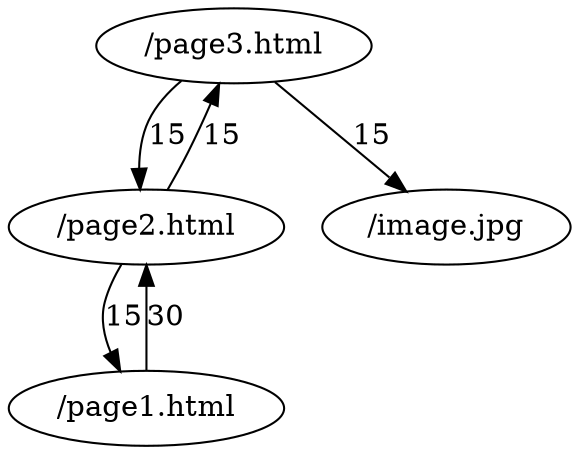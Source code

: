 digraph {
"node_/image.jpg" [label="/image.jpg"];
"node_/page1.html" [label="/page1.html"];
"node_/page2.html" [label="/page2.html"];
"node_/page3.html" [label="/page3.html"];
"node_/page3.html" -> "node_/image.jpg" [label="15"];
"node_/page2.html" -> "node_/page1.html" [label="15"];
"node_/page1.html" -> "node_/page2.html" [label="30"];
"node_/page3.html" -> "node_/page2.html" [label="15"];
"node_/page2.html" -> "node_/page3.html" [label="15"];
}
